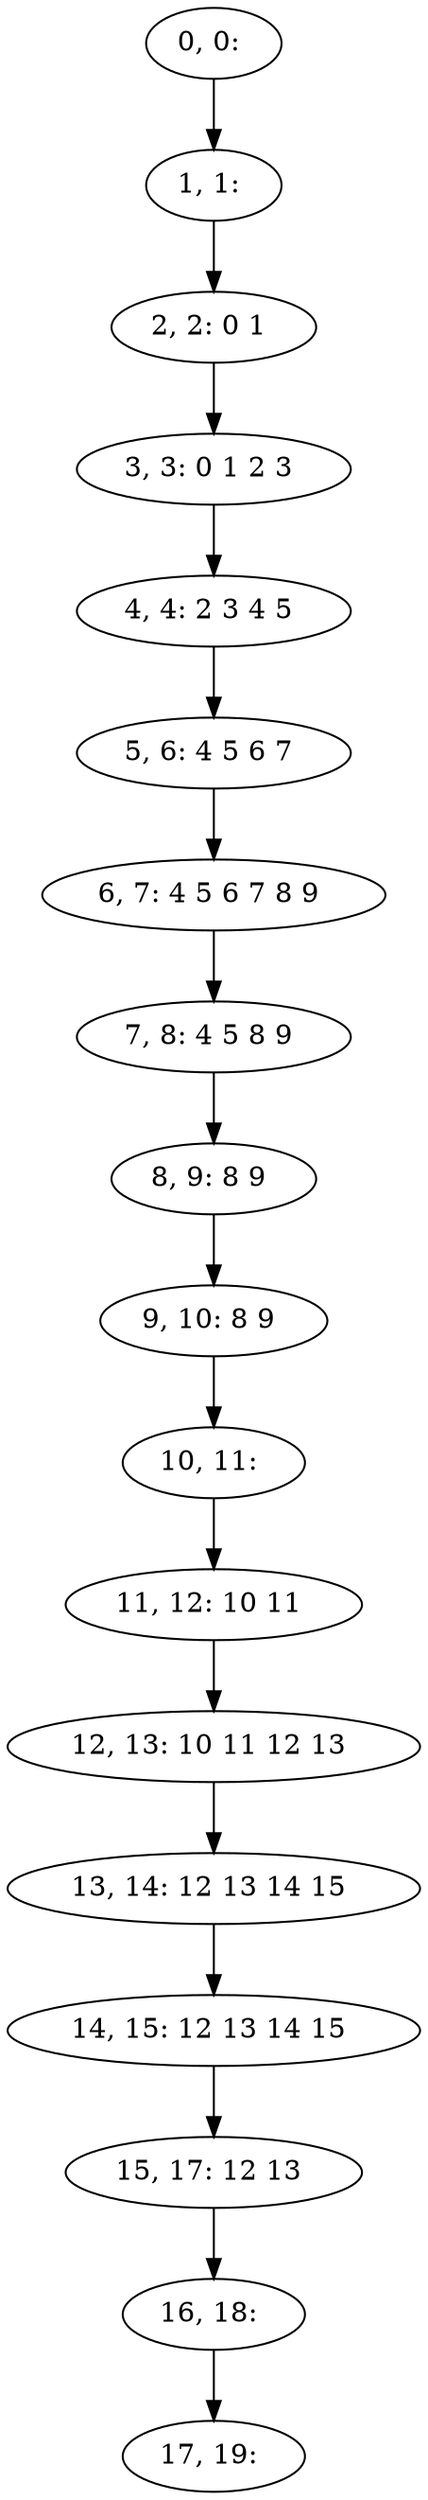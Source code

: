 digraph G {
0[label="0, 0: "];
1[label="1, 1: "];
2[label="2, 2: 0 1 "];
3[label="3, 3: 0 1 2 3 "];
4[label="4, 4: 2 3 4 5 "];
5[label="5, 6: 4 5 6 7 "];
6[label="6, 7: 4 5 6 7 8 9 "];
7[label="7, 8: 4 5 8 9 "];
8[label="8, 9: 8 9 "];
9[label="9, 10: 8 9 "];
10[label="10, 11: "];
11[label="11, 12: 10 11 "];
12[label="12, 13: 10 11 12 13 "];
13[label="13, 14: 12 13 14 15 "];
14[label="14, 15: 12 13 14 15 "];
15[label="15, 17: 12 13 "];
16[label="16, 18: "];
17[label="17, 19: "];
0->1 ;
1->2 ;
2->3 ;
3->4 ;
4->5 ;
5->6 ;
6->7 ;
7->8 ;
8->9 ;
9->10 ;
10->11 ;
11->12 ;
12->13 ;
13->14 ;
14->15 ;
15->16 ;
16->17 ;
}
